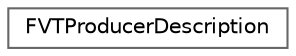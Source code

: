 digraph "Graphical Class Hierarchy"
{
 // INTERACTIVE_SVG=YES
 // LATEX_PDF_SIZE
  bgcolor="transparent";
  edge [fontname=Helvetica,fontsize=10,labelfontname=Helvetica,labelfontsize=10];
  node [fontname=Helvetica,fontsize=10,shape=box,height=0.2,width=0.4];
  rankdir="LR";
  Node0 [id="Node000000",label="FVTProducerDescription",height=0.2,width=0.4,color="grey40", fillcolor="white", style="filled",URL="$d1/d27/structFVTProducerDescription.html",tooltip=" "];
}
